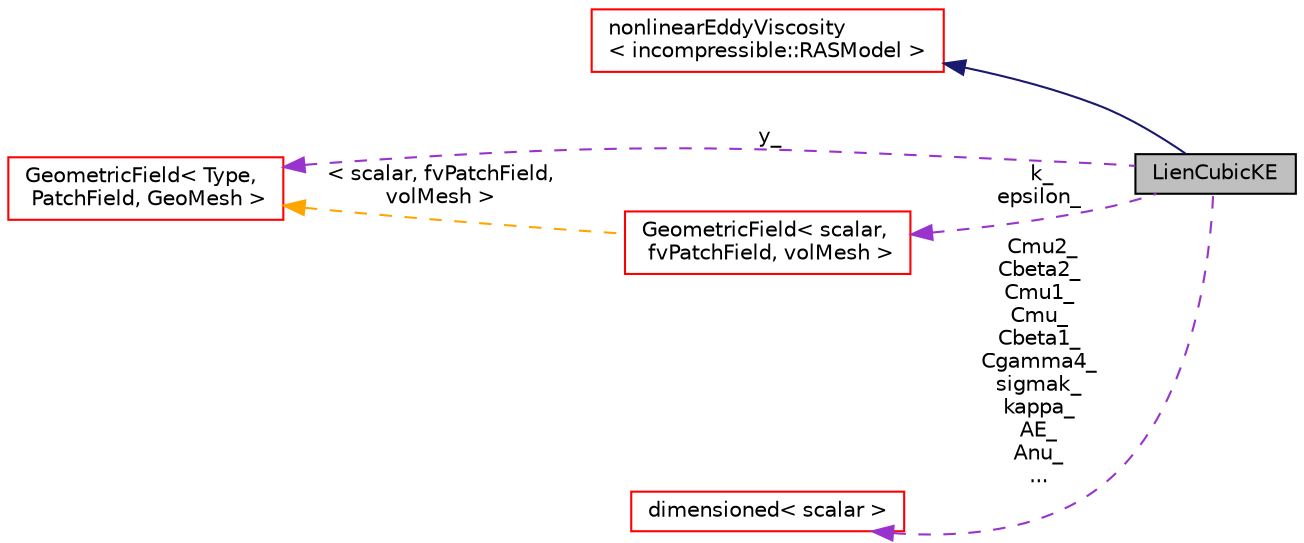 digraph "LienCubicKE"
{
  bgcolor="transparent";
  edge [fontname="Helvetica",fontsize="10",labelfontname="Helvetica",labelfontsize="10"];
  node [fontname="Helvetica",fontsize="10",shape=record];
  rankdir="LR";
  Node11 [label="LienCubicKE",height=0.2,width=0.4,color="black", fillcolor="grey75", style="filled", fontcolor="black"];
  Node12 -> Node11 [dir="back",color="midnightblue",fontsize="10",style="solid",fontname="Helvetica"];
  Node12 [label="nonlinearEddyViscosity\l\< incompressible::RASModel \>",height=0.2,width=0.4,color="red",URL="$a32305.html"];
  Node18 -> Node11 [dir="back",color="darkorchid3",fontsize="10",style="dashed",label=" k_\nepsilon_" ,fontname="Helvetica"];
  Node18 [label="GeometricField\< scalar,\l fvPatchField, volMesh \>",height=0.2,width=0.4,color="red",URL="$a23249.html"];
  Node34 -> Node18 [dir="back",color="orange",fontsize="10",style="dashed",label=" \< scalar, fvPatchField,\l volMesh \>" ,fontname="Helvetica"];
  Node34 [label="GeometricField\< Type,\l PatchField, GeoMesh \>",height=0.2,width=0.4,color="red",URL="$a23249.html",tooltip="Generic GeometricField class. "];
  Node42 -> Node11 [dir="back",color="darkorchid3",fontsize="10",style="dashed",label=" Cmu2_\nCbeta2_\nCmu1_\nCmu_\nCbeta1_\nCgamma4_\nsigmak_\nkappa_\nAE_\nAnu_\n..." ,fontname="Helvetica"];
  Node42 [label="dimensioned\< scalar \>",height=0.2,width=0.4,color="red",URL="$a27473.html"];
  Node34 -> Node11 [dir="back",color="darkorchid3",fontsize="10",style="dashed",label=" y_" ,fontname="Helvetica"];
}
